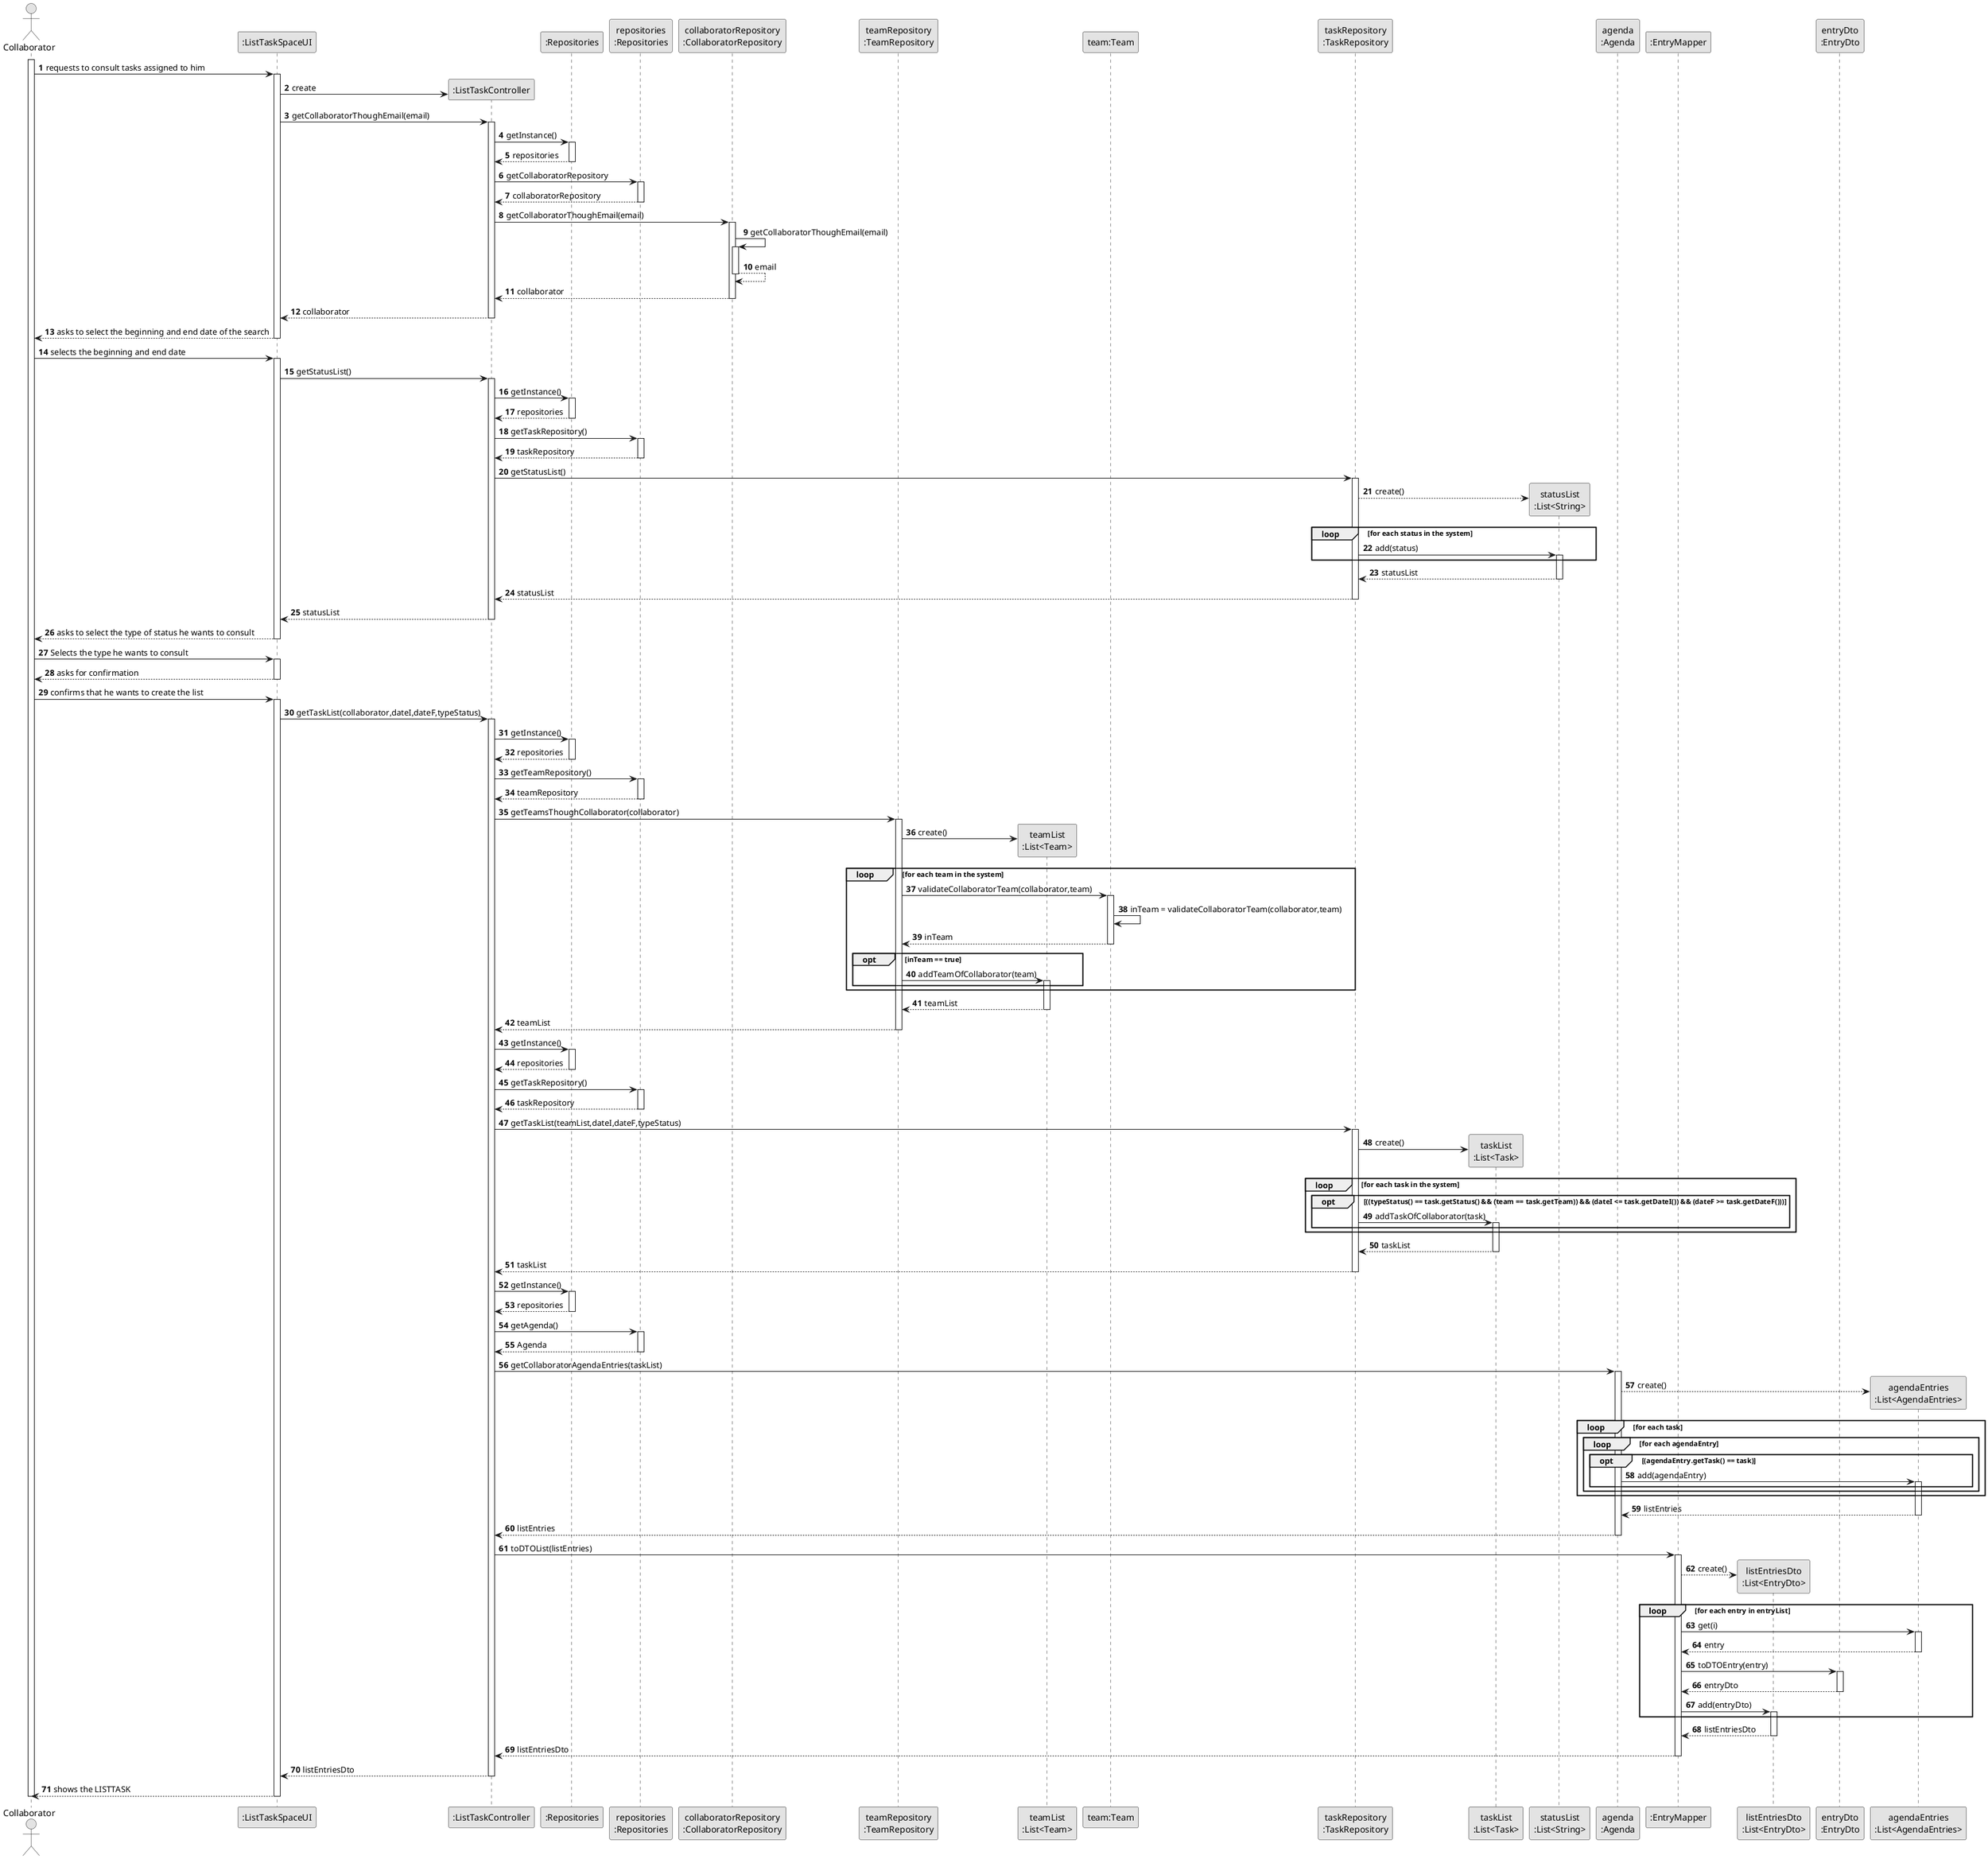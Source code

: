 @startuml
skinparam monochrome true
skinparam packageStyle rectangle
skinparam shadowing false

autonumber

actor "Collaborator" as Col
participant ":ListTaskSpaceUI" as UI
participant ":ListTaskController" as CTRL
participant ":Repositories" as RepositorySingleton
participant "repositories\n:Repositories" as REP
participant "collaboratorRepository\n:CollaboratorRepository" as collaboratorRepository
participant "teamRepository\n:TeamRepository" as teamRepository
participant "teamList\n:List<Team>" as LISTTEAM
participant "team:Team" as TEAM
participant "taskRepository\n:TaskRepository" as taskRepository
participant "taskList\n:List<Task>" as LISTTASK
participant "statusList\n:List<String>" as LISTSTATUS
participant "agenda\n:Agenda" as AGENDA
participant ":EntryMapper" as Mapper
participant "listEntriesDto\n:List<EntryDto>" as LISTENTRIESDTO
participant "entryDto\n:EntryDto" as DTO
participant "agendaEntries\n:List<AgendaEntries>" as AGENDAENTRIES

activate Col

Col -> UI : requests to consult tasks assigned to him
    activate UI

    UI -> CTRL** : create
    UI -> CTRL : getCollaboratorThoughEmail(email)
        activate CTRL

        CTRL -> RepositorySingleton : getInstance()
            activate RepositorySingleton

            RepositorySingleton --> CTRL : repositories
            deactivate RepositorySingleton

        CTRL -> REP : getCollaboratorRepository
            activate REP

            REP --> CTRL : collaboratorRepository
            deactivate REP

        CTRL -> collaboratorRepository : getCollaboratorThoughEmail(email)
            activate collaboratorRepository

            collaboratorRepository -> collaboratorRepository : getCollaboratorThoughEmail(email)
            activate collaboratorRepository

            collaboratorRepository --> collaboratorRepository : email
            deactivate collaboratorRepository

            collaboratorRepository --> CTRL : collaborator

                deactivate collaboratorRepository

            deactivate collaboratorRepository
        CTRL --> UI : collaborator
        deactivate CTRL

    UI --> Col : asks to select the beginning and end date of the search
    deactivate UI

Col -> UI : selects the beginning and end date
    activate UI

    UI -> CTRL : getStatusList()
        activate CTRL

        CTRL -> RepositorySingleton : getInstance()
            activate RepositorySingleton

            RepositorySingleton --> CTRL : repositories
            deactivate RepositorySingleton

        CTRL -> REP : getTaskRepository()
            activate REP

            REP --> CTRL : taskRepository
            deactivate REP

        CTRL -> taskRepository : getStatusList()
            activate taskRepository

            taskRepository --> LISTSTATUS** : create()
                loop for each status in the system
                    taskRepository -> LISTSTATUS : add(status)
                        activate LISTSTATUS
                end
            LISTSTATUS --> taskRepository : statusList
            deactivate LISTSTATUS

        taskRepository --> CTRL : statusList
        deactivate taskRepository

        CTRL --> UI : statusList
        deactivate CTRL

    UI --> Col : asks to select the type of status he wants to consult
    deactivate UI

Col -> UI : Selects the type he wants to consult
    activate UI

    UI --> Col : asks for confirmation
    deactivate UI

Col -> UI : confirms that he wants to create the list
    activate UI

    UI -> CTRL : getTaskList(collaborator,dateI,dateF,typeStatus)
        activate CTRL

        CTRL -> RepositorySingleton : getInstance()
            activate RepositorySingleton

            RepositorySingleton --> CTRL : repositories
            deactivate RepositorySingleton

        CTRL -> REP : getTeamRepository()
            activate REP

            REP --> CTRL : teamRepository
            deactivate REP

        CTRL -> teamRepository : getTeamsThoughCollaborator(collaborator)
            activate teamRepository

            teamRepository -> LISTTEAM** : create()
                loop for each team in the system
                    teamRepository -> TEAM : validateCollaboratorTeam(collaborator,team)
                        activate TEAM
                        TEAM -> TEAM : inTeam = validateCollaboratorTeam(collaborator,team)
                        TEAM --> teamRepository : inTeam
                        deactivate TEAM
                    opt inTeam == true
                        teamRepository -> LISTTEAM : addTeamOfCollaborator(team)
                            activate LISTTEAM
                    end

                end
            LISTTEAM --> teamRepository : teamList
            deactivate LISTTEAM
            teamRepository --> CTRL : teamList
            deactivate teamRepository

        CTRL -> RepositorySingleton : getInstance()
            activate RepositorySingleton

            RepositorySingleton --> CTRL : repositories
            deactivate RepositorySingleton

        CTRL -> REP : getTaskRepository()
            activate REP

            REP --> CTRL : taskRepository
            deactivate REP

        CTRL -> taskRepository : getTaskList(teamList,dateI,dateF,typeStatus)
            activate taskRepository

            taskRepository -> LISTTASK** : create()
                loop for each task in the system
                    opt ((typeStatus() == task.getStatus() && (team == task.getTeam)) && (dateI <= task.getDateI()) && (dateF >= task.getDateF()))
                        taskRepository -> LISTTASK : addTaskOfCollaborator(task)
                            activate LISTTASK
                    end

                end
            LISTTASK --> taskRepository : taskList
            deactivate LISTTASK

            taskRepository --> CTRL : taskList
        deactivate taskRepository

        CTRL -> RepositorySingleton : getInstance()
            activate RepositorySingleton

            RepositorySingleton --> CTRL : repositories
            deactivate RepositorySingleton

        CTRL -> REP : getAgenda()
            activate REP

            REP --> CTRL : Agenda
            deactivate REP

        CTRL -> AGENDA : getCollaboratorAgendaEntries(taskList)
            activate AGENDA

            AGENDA --> AGENDAENTRIES** : create()
                loop for each task
                    loop for each agendaEntry
                        opt (agendaEntry.getTask() == task)
                            AGENDA -> AGENDAENTRIES : add(agendaEntry)
                                activate AGENDAENTRIES
                        end
                    end
                end
            AGENDAENTRIES --> AGENDA : listEntries
            deactivate AGENDAENTRIES
        AGENDA --> CTRL : listEntries
        deactivate AGENDA

        CTRL -> Mapper : toDTOList(listEntries)
            activate Mapper

            Mapper --> LISTENTRIESDTO** : create()
                loop for each entry in entryList
                    Mapper -> AGENDAENTRIES : get(i)
                        activate AGENDAENTRIES

                        AGENDAENTRIES --> Mapper : entry
                        deactivate AGENDAENTRIES
                    Mapper -> DTO : toDTOEntry(entry)
                        activate DTO

                        DTO --> Mapper : entryDto
                        deactivate DTO
                    Mapper -> LISTENTRIESDTO : add(entryDto)
                        activate LISTENTRIESDTO
                end


            LISTENTRIESDTO --> Mapper : listEntriesDto
             deactivate LISTENTRIESDTO

             Mapper --> CTRL : listEntriesDto
            deactivate Mapper

        CTRL --> UI : listEntriesDto
        deactivate CTRL

    UI --> Col : shows the LISTTASK
    deactivate UI

deactivate Col
@enduml
